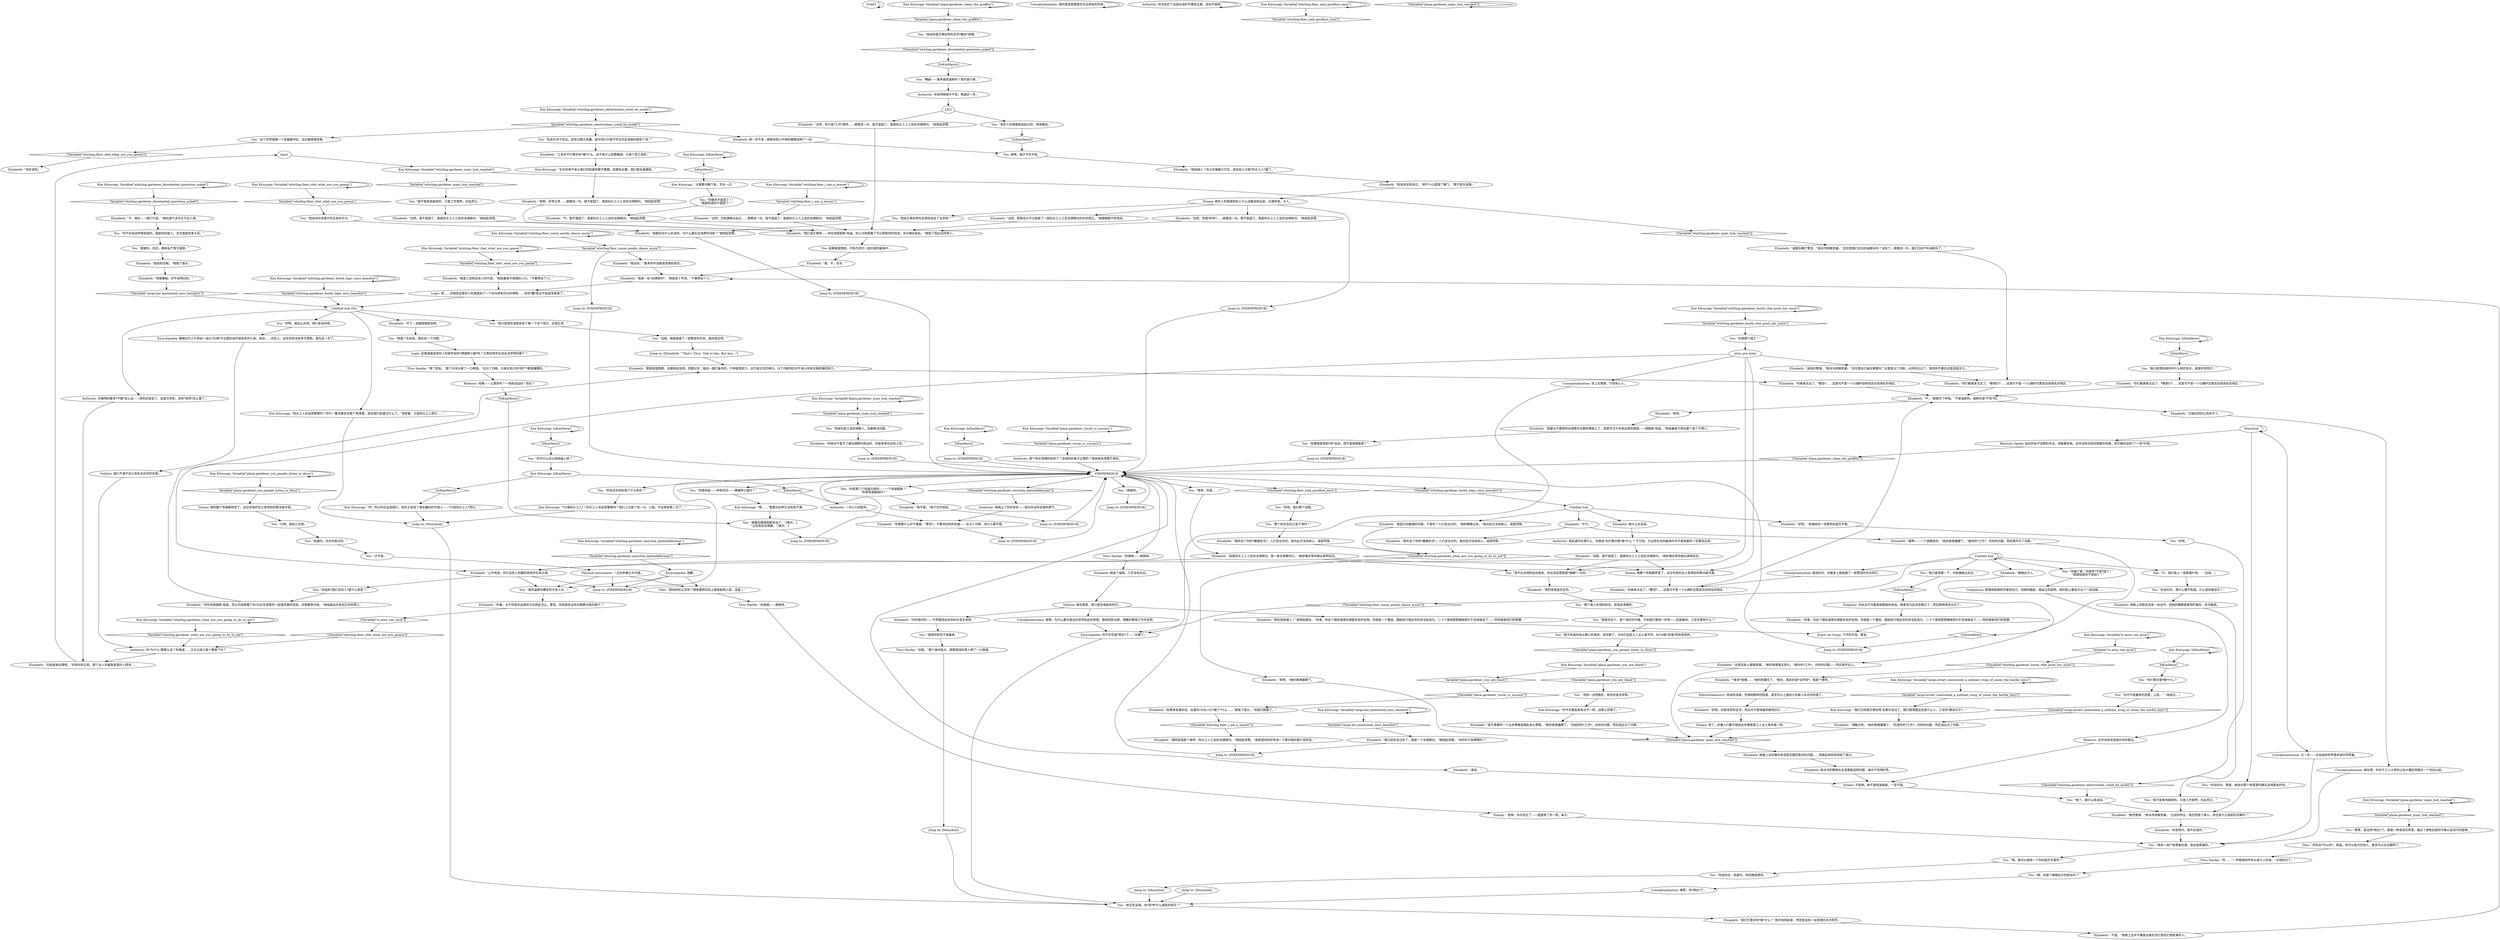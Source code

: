 # WHIRLING F1 / THE GARDENER MAIN
# The Gardener turns out to be a Union fixer. Slightly different model and portrait. Short *smug* dialogue directing you to Hardie, referencing last dialogue.
# ==================================================
digraph G {
	  0 [label="START"];
	  1 [label="input"];
	  2 [label="Kim Kitsuragi: Variable[\"plaza.gardener_main_hub_reached\"]"];
	  3 [label="Variable[\"plaza.gardener_main_hub_reached\"]", shape=diamond];
	  4 [label="!(Variable[\"plaza.gardener_main_hub_reached\"])", shape=diamond];
	  5 [label="Jump to: [FIXERPREHUB]"];
	  6 [label="You: 如果我很想呢，不知为何它一直在我的脑海中……"];
	  7 [label="Jump to: [Elizabeth: \"\"That's Titus. Talk to him. But kno...\"]"];
	  8 [label="Elizabeth: “当然，那我也只不过是披了一层码头工人工会法律顾问的外衣而已。”她眼睛都不眨地说。"];
	  9 [label="You: “他说艾弗拉特先生把你送去了法学院？”"];
	  10 [label="You: “他说你是艾弗拉特先生的*糖衣*炮弹。”"];
	  11 [label="Authority: 那个标志清理的如何了？去他妈的条子之类的？她说她会清理干净的。"];
	  12 [label="Kim Kitsuragi: “*只是码头工人*？码头工人会监视警察吗？我们上次放了你一马，小姐。不会再有第二次了。”"];
	  13 [label="Kim Kitsuragi: Variable[\"whirling.fixer_i_am_a_lawyer\"]"];
	  14 [label="Variable[\"whirling.fixer_i_am_a_lawyer\"]", shape=diamond];
	  15 [label="!(Variable[\"whirling.fixer_i_am_a_lawyer\"])", shape=diamond];
	  16 [label="Jump to: [FIXERPREHUB]"];
	  17 [label="Titus Hardie: “别谢她——谢我呀。”"];
	  18 [label="Elizabeth: “不，格伦——她们不是。”她的语气冰冷又不近人情。"];
	  19 [label="Elizabeth: “迷途的警探。”她冰冷地微笑着。“还在想自己身在哪里吗？这里是马丁内斯，以防你忘记了。我劝你不要在这里逗留太久。”"];
	  20 [label="You: “等等，你是……？”"];
	  21 [label="You: “你打算对我*做*什么？”"];
	  22 [label="Kim Kitsuragi: “嗯……”警督对这种方法有些不满。"];
	  23 [label="Elizabeth: “我建议不要把时间浪费在无聊的寒暄上了，而是专注于你来这里的原因——提图斯·哈迪，”她指着桌子旁边那个高个子男人。"];
	  24 [label="Jump to: [FIXERPREHUB]"];
	  25 [label="Jump to: [FIXERPREHUB]"];
	  26 [label="Kim Kitsuragi: Variable[\"whirling.gardener_what_are_you_going_to_do_to_me\"]"];
	  27 [label="Variable[\"whirling.gardener_what_are_you_going_to_do_to_me\"]", shape=diamond];
	  28 [label="!(Variable[\"whirling.gardener_what_are_you_going_to_do_to_me\"])", shape=diamond];
	  29 [label="Reaction Speed: 拙劣的扯开话题的手法，但粗暴有效。这并没有达到你想要的效果，但它确实起到了*一些*作用。"];
	  30 [label="You: “等等，我当然*明白*了。那是一种渐进式声景，融合了游牧民族的节奏以及流行的旋律。”"];
	  31 [label="Kim Kitsuragi: Variable[\"plaza.gardener_you_people_listen_to_disco\"]"];
	  32 [label="Variable[\"plaza.gardener_you_people_listen_to_disco\"]", shape=diamond];
	  33 [label="!(Variable[\"plaza.gardener_you_people_listen_to_disco\"])", shape=diamond];
	  34 [label="Elizabeth: “清醒点吧。”她的表情僵硬了。“完成你的*工作*，问你的问题，然后滚出马丁内斯。”"];
	  35 [label="Elizabeth: “听着，你这个国际道德伦理委员会的走狗。你就是一个暴徒，强制执行瑞瓦肖的非法私有化。二十个奥西登肥猪就把它们全部偷走了——而你就是他们的保镖。”"];
	  36 [label="Conceptualization: 她的意思是那是你无法体验的将来。"];
	  37 [label="Kim Kitsuragi: Variable[\"whirling.fixer_conze_anodic_dance_music\"]"];
	  38 [label="Variable[\"whirling.fixer_conze_anodic_dance_music\"]", shape=diamond];
	  39 [label="!(Variable[\"whirling.fixer_conze_anodic_dance_music\"])", shape=diamond];
	  40 [label="You: “我只是观察一下，对刺激做出反应。”"];
	  41 [label="You: “我只是想在调查前多了解一下这个地方，这很正常。”"];
	  42 [label="You: “这个世界需要一个金融缓冲区，没必要感情用事。”"];
	  43 [label="You: “好吧，我们换个话题。”"];
	  44 [label="Elizabeth: “你应该的。”"];
	  45 [label="Authority: 你*为什么*要那么说？你难道……又忘记自己是个警察了吗？"];
	  46 [label="Jump to: [FIXERPREHUB]"];
	  47 [label="You: “行吧，固执己见吧。”"];
	  48 [label="Conceptualization: 她说的对，你基本上就是披了一层警官的外衣而已。"];
	  49 [label="You: “你是那个园丁！”"];
	  50 [label="Authority: 你决定好了这段对话的节奏和主题，现在开始吧。"];
	  51 [label="Drama: 老好人利奥那样的人什么话都说的出来。无需拘束，大人。"];
	  52 [label="Kim Kitsuragi: IsKimHere()"];
	  53 [label="IsKimHere()", shape=diamond];
	  54 [label="!(IsKimHere())", shape=diamond];
	  55 [label="Encyclopedia: 赫姆达尔人引用自一部以*北境*为主题的动作冒险系列小说，来自……实际上，这在目前没有多大帮助。我先走一步了。"];
	  56 [label="Elizabeth: “来吧。”她的表情僵硬了。"];
	  57 [label="Authority: 我知道你在想什么，你想说‘你打算对我*做*什么？’千万别。它出现在你的脑海中并不意味着你一定要说出来。"];
	  58 [label="Jump to: [FIXERPREHUB]"];
	  59 [label="Kim Kitsuragi: Variable[\"whirling.fixer_said_goodbye_once\"]"];
	  60 [label="Variable[\"whirling.fixer_said_goodbye_once\"]", shape=diamond];
	  61 [label="!(Variable[\"whirling.fixer_said_goodbye_once\"])", shape=diamond];
	  62 [label="You: “你是莉兹——伊莉莎白——博福特小姐吗？”"];
	  63 [label="You: “你为什么这么咄咄逼人呢？”"];
	  64 [label="Kim Kitsuragi: “你今天看起来有点不一样，没那么好客了。”"];
	  65 [label="Glen: “那他妈的又怎样？很多模特实际上都是聪明人呢，混蛋！”"];
	  66 [label="You: “哦，你是个赫姆达尔的粉丝吗？”"];
	  67 [label="Elizabeth: “如果真有事的话，也是RCM对人们*做了*什么……”她摇了摇头。“但我们跑题了。”"];
	  68 [label="Kim Kitsuragi: “哼。所以你在监视我们，现在又变成了谋杀嫌犯的代理人——*只是码头工人*而已。”"];
	  69 [label="Elizabeth: “我在咄咄逼人？”她扬起眉毛。“听着，你这个国际道德伦理委员会的走狗。你就是一个暴徒，强制执行瑞瓦肖的非法私有化。二十个奥西登肥猪就把它们全部偷走了——而你就是他们的保镖。”"];
	  70 [label="You: “这可不是赢家的态度，公民。”（摇摇头。）"];
	  71 [label="Kim Kitsuragi: IsKimHere()"];
	  72 [label="IsKimHere()", shape=diamond];
	  73 [label="!(IsKimHere())", shape=diamond];
	  74 [label="Elizabeth: “好吧。”她递给你一双黄色的园艺手套。"];
	  75 [label="You: “感谢你，同志。拥有私产等于偷窃。”"];
	  76 [label="Elizabeth: “你说得对，我不应该的。”"];
	  77 [label="Drama: 她的整个性格都转变了，这位年轻的女士变得如同寒冰般冷漠。"];
	  78 [label="Elizabeth: “迪斯科舞厅警官。”她冰冷地微笑着。“还在想我们还会听迪斯科吗？没有了，顺便说一句，我们已经不听迪斯科了。”"];
	  79 [label="Elizabeth: “交给我来处理吧。”在转向你之前，那个女人对着食堂里的人群说……"];
	  80 [label="Elizabeth: “工会并不打算对你*做*什么。这不是什么犯罪集团，只是个劳工组织。”"];
	  81 [label="Elizabeth: “我不需要听一个业余警察高唱私有化赞歌。”她的表情僵硬了。“完成你的*工作*，问你的问题，然后滚出马丁内斯。”"];
	  82 [label="Elizabeth: “你们都离家太远了，*警督们*……这里可不是一个以拥护志愿民兵而闻名的地区。”"];
	  83 [label="Elizabeth: ”当然，你很*好奇*……顺便说一句，我不是园丁。我是码头工人工会的法律顾问。”她抱起双臂。"];
	  84 [label="You: “他说你对克莱尔先生有所亏欠。”"];
	  85 [label="Volition: 缄口不语不会让你失去任何好东西。"];
	  86 [label="Kim Kitsuragi: Variable[\"whirling.gardener_encycloa_hjelmdallerman\"]"];
	  87 [label="Variable[\"whirling.gardener_encycloa_hjelmdallerman\"]", shape=diamond];
	  88 [label="!(Variable[\"whirling.gardener_encycloa_hjelmdallerman\"])", shape=diamond];
	  89 [label="You: “我想你终究不是赢家。”"];
	  90 [label="Untitled hub (02)"];
	  91 [label="Kim Kitsuragi: Variable[\"plaza.gardener_clean_the_graffito\"]"];
	  92 [label="Variable[\"plaza.gardener_clean_the_graffito\"]", shape=diamond];
	  93 [label="!(Variable[\"plaza.gardener_clean_the_graffito\"])", shape=diamond];
	  94 [label="Jump to: [FIXERPREHUB]"];
	  95 [label="Glen: “你完全*可以的*，莉兹。你可以成为任何人，甚至可以去当模特了。”"];
	  96 [label="Elizabeth: “好吧，你是本百科全书。但这并不意味着你能明白它……”"];
	  97 [label="Kim Kitsuragi: Variable[\"whirling.gardener_electrochem_could_be_model\"]"];
	  98 [label="Variable[\"whirling.gardener_electrochem_could_be_model\"]", shape=diamond];
	  99 [label="!(Variable[\"whirling.gardener_electrochem_could_be_model\"])", shape=diamond];
	  100 [label="Elizabeth: 她什么也没说。"];
	  101 [label="You: “我不应该得到这份施舍，你应该迫使我更*强硬*一点的。”"];
	  102 [label="You: “我不是来找麻烦的，只是工作使然，仅此而已。”"];
	  103 [label="Elizabeth: “你在找提图斯·哈迪，你认为他掌握了RCM正在调查的一起谋杀案的信息。你想要审问他。”她指着站在房间正中的男人。"];
	  104 [label="Elizabeth: “赫姆达尔人。”"];
	  105 [label="You: “没错，我就是披了一层警官的外衣。面对现实吧。”"];
	  106 [label="Elizabeth: “是啊，非常正常……顺便说一句，我不是园丁。我是码头工人工会的法律顾问。”她抱起双臂。"];
	  107 [label="Elizabeth: 她一言不发；她那双怒火中烧的眼睛说明了一切。"];
	  108 [label="You: “克制一点吧格伦，她念的是法学院。”"];
	  109 [label="Kim Kitsuragi: Variable[\"whirling.gardener_disoriented_questions_asked\"]"];
	  110 [label="Variable[\"whirling.gardener_disoriented_questions_asked\"]", shape=diamond];
	  111 [label="!(Variable[\"whirling.gardener_disoriented_questions_asked\"])", shape=diamond];
	  112 [label="Elizabeth: “他没有这样说过。”她不小心提高了嗓门。“那不是在说我。”"];
	  113 [label="Kim Kitsuragi: Variable[\"plaza.gardener_main_hub_reached\"]"];
	  114 [label="Variable[\"plaza.gardener_main_hub_reached\"]", shape=diamond];
	  115 [label="!(Variable[\"plaza.gardener_main_hub_reached\"])", shape=diamond];
	  116 [label="Kim Kitsuragi: “码头工人在监视警察吗？你们一整天都坐在那个角落里。现在我们知道为什么了。”他笑着：只是码头工人而已……”"];
	  117 [label="You: “私有化并不违法，反而又酷又有趣。或许你们只是不符合历史进程的那些个体？”"];
	  118 [label="You: “他说的对。知道吗，你的确很漂亮。”"];
	  119 [label="Elizabeth: “不行。”"];
	  120 [label="You: “谢谢你。”"];
	  121 [label="You: “老实告诉我，你*会*听什么类型的音乐？”"];
	  122 [label="Musichub"];
	  123 [label="You: “舞曲——基本就是迪斯科？我可是行家。”"];
	  124 [label="Elizabeth: “你离家太远了，*警官*……这里可不是一个以拥护志愿民兵而闻名的地区。”"];
	  125 [label="Untitled hub"];
	  126 [label="You: “我不是来找麻烦的，只是工作使然，仅此而已。”"];
	  127 [label="Elizabeth: “我跟你没什么好说的。为什么要在这浪费时间呢？”她抱起双臂。"];
	  128 [label="Elizabeth: “我是工会和这些人的代表。”她指着桌子周围的人们。“不要牵扯个人。”"];
	  129 [label="Authority: 你被特别要求*不要*这么说——但你还是说了。这是次失职，但你*依然*这么做了。"];
	  130 [label="You: “我不知道你是从哪儿听来的，但你错了。与你们这些工人主义者不同，RCM是*坚强*而有原则的。”"];
	  131 [label="Elizabeth: “看啊——一个滑稽演员。”她的表情僵硬了。“做你的*工作*，问你的问题，然后离开马丁内斯。”"];
	  132 [label="You: “我有一具尸体等着处理，我会很感激的。”"];
	  133 [label="Jump to: [FIXERPREHUB]"];
	  134 [label="Elizabeth: “你们都离家太远了，*警督们*……这里可不是一个以拥护志愿民兵而闻名的地区。”"];
	  135 [label="Drama: 她整个性格都转变了，这位年轻的女士变得如同寒冰般冷漠。"];
	  136 [label="You: “你说的对，警督。她坐在那个角落里时确实显得更友好些。”"];
	  137 [label="You: “行，我们放上一张新唱片吧。”（总结。）"];
	  138 [label="You: “我只是想知道你听什么样的音乐，就是好奇而已！”"];
	  139 [label="Kim Kitsuragi: “无论你承不承认我们的权威性都不重要。如果有必要，我们就会逮捕他。”"];
	  140 [label="Titus Hardie: “哼……”一声粗哑的哼声从桌子上传来。“太他妈对了。”"];
	  141 [label="Elizabeth: “*甚至*是模……”她的脸僵住了。“格伦，我念的是*法学院*，我是个律师。”"];
	  142 [label="Authority: 她阻止了你的发言——因为你没有足够的勇气。"];
	  143 [label="Physical Instrument: 一记左刺拳正中对面。"];
	  144 [label="Elizabeth: “公平地说，你们这些人的确将其视作生命之源。”"];
	  145 [label="You: “够了。我们认真谈谈。”"];
	  146 [label="Jump to: [FIXERPREHUB]"];
	  147 [label="Elizabeth: “你想要什么并不重要，*警官*。不要测试你的权威——在马丁内斯，你什么都不是。”"];
	  148 [label="Jump to: [FIXERPREHUB]"];
	  149 [label="You: “他说你是工会的调解人，你能解决问题。”"];
	  150 [label="Kim Kitsuragi: Variable[\"plaza.gardener_viscal_rc_success\"]"];
	  151 [label="Variable[\"plaza.gardener_viscal_rc_success\"]", shape=diamond];
	  152 [label="!(Variable[\"plaza.gardener_viscal_rc_success\"])", shape=diamond];
	  153 [label="Elizabeth: “肤色警探。”她冰冷地微笑着。“正如你所见，我仍然是个黑人。你还有什么独到的见解吗？”"];
	  154 [label="Elizabeth: 她脸上的肌肉没有一丝动作，但她的眼睛紧紧地盯着你，目光敏锐。"];
	  155 [label="Elizabeth: “它超出你的认知水平了。”"];
	  156 [label="You: “才不是。”"];
	  157 [label="Elizabeth: “听着，关于你音乐品味的讨论到此为止，警官。你到底有没有问题要问我的客户？”"];
	  158 [label="Elizabeth: “我。不。在乎。”"];
	  159 [label="Conceptualization: 世上无难事，只怕有心人。"];
	  160 [label="You: “你根本不是园丁！”\n“我就知道你不是园丁！”"];
	  161 [label="Esprit de Corps: 下作的手段，警官。"];
	  162 [label="Titus Hardie: “没错，”那个身材高大、肩膀宽阔的男人呷了一口啤酒。"];
	  163 [label="Elizabeth: 她耸了耸肩，几乎没有反应。"];
	  164 [label="Conceptualization: 又一天——在自由的世界里奔波并煎熬着。"];
	  165 [label="You: “你说的对，我什么都不知道。什么是阳极音乐？”"];
	  166 [label="Elizabeth: “来吧。”"];
	  167 [label="You: “知道吗，也许你是对的。”"];
	  168 [label="Elizabeth: “我会的。”看来你并没能改变她的观点。"];
	  169 [label="You: 是啊，我才不在乎呢。"];
	  170 [label="Kim Kitsuragi: Variable[\"cargo.leo_mentioned_miss_beaufort\"]"];
	  171 [label="Variable[\"cargo.leo_mentioned_miss_beaufort\"]", shape=diamond];
	  172 [label="!(Variable[\"cargo.leo_mentioned_miss_beaufort\"])", shape=diamond];
	  173 [label="Kim Kitsuragi: Variable[\"tc.arno_van_eyck\"]"];
	  174 [label="Variable[\"tc.arno_van_eyck\"]", shape=diamond];
	  175 [label="!(Variable[\"tc.arno_van_eyck\"])", shape=diamond];
	  176 [label="Jump to: [Musichub]"];
	  177 [label="Elizabeth: “问你想问的——不然就回去向你的长官复命吧。”"];
	  178 [label="You: “那个骇人听闻的标志，你说会清理的。"];
	  179 [label="Titus Hardie: “得了莉兹。”那个大块头喝了一口啤酒。“在马丁内斯，大家对自己的*财产*都很慷慨的。”"];
	  180 [label="Kim Kitsuragi: Variable[\"whirling.gardener_booth_logic_miss_beaufort\"]"];
	  181 [label="Variable[\"whirling.gardener_booth_logic_miss_beaufort\"]", shape=diamond];
	  182 [label="!(Variable[\"whirling.gardener_booth_logic_miss_beaufort\"])", shape=diamond];
	  183 [label="You: “如果我是想和*你*谈谈，而不是提图斯呢？”"];
	  184 [label="Composure: 即便她能很好的掌控自己，但她的眼底，她站立的姿势，她的脸上都显示出了一些动摇……"];
	  185 [label="Elizabeth: “当然，我不是园丁。我是码头工人工会的法律顾问。”她抱起双臂。"];
	  186 [label="Elizabeth: “当然，你只是*工作*使然……顺便说一句，我不是园丁。我是码头工人工会的法律顾问。”她抱起双臂。"];
	  187 [label="You: “哈迪？先别急，我还有一个问题。”"];
	  188 [label="Jump to: [FIXERPREHUB]"];
	  189 [label="Kim Kitsuragi: Variable[\"whirling.gardener_booth_rhet_push_her_more\"]"];
	  190 [label="Variable[\"whirling.gardener_booth_rhet_push_her_more\"]", shape=diamond];
	  191 [label="!(Variable[\"whirling.gardener_booth_rhet_push_her_more\"])", shape=diamond];
	  192 [label="Encyclopedia: 你不仅仅是*明白*了——你懂了。"];
	  193 [label="Jump to: [Musichub]"];
	  194 [label="Elizabeth: 她冰冷的眼神比言语更能说明问题：她并不觉得好笑。"];
	  195 [label="Elizabeth: “阳极舞曲，你不会明白的。”"];
	  196 [label="Conceptualization: 她在想，你对于工人斗争的认知大概还停留在一个世纪以前。"];
	  197 [label="Empathy: 你永远不可能有她那般的体验。她甚至为此有些难过了；然后那种感觉过去了。"];
	  198 [label="Elizabeth: “你离家太远了，*警官*……这里可不是一个以拥护自称的民兵而闻名的地区。”"];
	  199 [label="Kim Kitsuragi: IsKimHere()"];
	  200 [label="IsKimHere()", shape=diamond];
	  201 [label="!(IsKimHere())", shape=diamond];
	  202 [label="Elizabeth: “你来这不是为了跟法律顾问搭讪的，你是来审问这些人的。”"];
	  203 [label="Elizabeth: “我是一名*法律顾问*，”她拔高了声调，“不要牵扯个人。”"];
	  204 [label="Jump to: [Musichub]"];
	  205 [label="Kim Kitsuragi: Variable[\"cargo.evrart_mentioned_a_militant_wing_of_union_the_hardie_boys\"]"];
	  206 [label="Variable[\"cargo.evrart_mentioned_a_militant_wing_of_union_the_hardie_boys\"]", shape=diamond];
	  207 [label="!(Variable[\"cargo.evrart_mentioned_a_militant_wing_of_union_the_hardie_boys\"])", shape=diamond];
	  208 [label="Elizabeth: “我听说了你的*健康状况*，人们会议论的。我对此可没有耐心，或是同情。”"];
	  209 [label="You: “好吧。”"];
	  210 [label="Untitled hub"];
	  211 [label="Logic: 呃……你很肯定老好人利奥提到了一个名叫伊莉莎白的律师……但你*蠢*到记不起具体是谁了。"];
	  212 [label="Authority: 一次小小的胜利。"];
	  213 [label="Elizabeth: “咄咄逼人？你以实施暴力为生，而这些人只是*码头工人*罢了。”"];
	  214 [label="Conceptualization: 是啊，为什么要对身边的世界如此好奇呢。继续回到无聊，残酷的警探工作中去吧。"];
	  215 [label="You: “那个标志会自己变干净吗？”"];
	  216 [label="Elizabeth: “请说。”"];
	  217 [label="You: “嘿，我可以借用一下你的园艺手套吗？”"];
	  218 [label="Elizabeth: “我的答案是否定的。”"];
	  219 [label="Titus Hardie: “别谢她——谢我呀。”"];
	  220 [label="You: “我要去跟提图斯谈谈了。”[离开。]\n“之后有机会再聊。”[离开。]"];
	  221 [label="Elizabeth: “我们打算对你*做*什么？”她开始笑起来，然而是没有一丝笑意的冰冷笑声。"];
	  222 [label="Elizabeth: 她看上去好像在考虑是否要回答你的问题……但随后她轻轻地摇了摇头。"];
	  223 [label="Kim Kitsuragi: IsKimHere()"];
	  224 [label="IsKimHere()", shape=diamond];
	  225 [label="!(IsKimHere())", shape=diamond];
	  226 [label="Kim Kitsuragi: IsKimHere()"];
	  227 [label="IsKimHere()", shape=diamond];
	  228 [label="!(IsKimHere())", shape=diamond];
	  229 [label="Elizabeth: “当然，对刺激做出反应……顺便说一句，我不是园丁。我是码头工人工会的法律顾问。”她抱起双臂。"];
	  230 [label="Elizabeth: “我已经告诉过你了，我是一个法律顾问。”她抱起双臂。“你的听力有障碍吗？”"];
	  231 [label="Logic: 这难道就是老好人利奥所说的*博福特小姐*吗？艾弗拉特先生送去法学院的那个？"];
	  232 [label="Elizabeth: “不了，去跟提图斯说吧。”"];
	  233 [label="You: “我喜欢这个，是个良好的开端。不如我们更进一步吧——武装暴动。工会在策划什么？”"];
	  234 [label="Elizabeth: “是因为你酗酒的问题，不是吗？人们会议论的。”她斜眼看过来。“我对此可没有耐心，或是同情。”"];
	  235 [label="You: “你不应该这样帮助我的，我是你的敌人。天生就是抗争关系。”"];
	  236 [label="Rhetoric: 这并没有改变她对你的看法。"];
	  237 [label="Authority: 你说得她措手不及，再逼近一步。"];
	  238 [label="Elizabeth: “不，”她稳住了呼吸。“不是迪斯科，迪斯科是*不死*的。”"];
	  239 [label="intro_pre_hubz"];
	  240 [label="Elizabeth: “不，我不是园丁。我是码头工人工会的法律顾问。”她抱起双臂。"];
	  241 [label="Elizabeth: “没错，我不是园丁。我是码头工人工会的法律顾问。”她好像在等你做出某种反应。"];
	  242 [label="Kim Kitsuragi: Variable[\"whirling.fixer_rhet_what_are_you_gonna\"]"];
	  243 [label="Variable[\"whirling.fixer_rhet_what_are_you_gonna\"]", shape=diamond];
	  244 [label="!(Variable[\"whirling.fixer_rhet_what_are_you_gonna\"])", shape=diamond];
	  245 [label="Conceptualization: 噢耶，你*明白*了。"];
	  246 [label="Elizabeth: “不是。”她看上去并不像是会喜欢流行冒险幻想故事的人。"];
	  247 [label="Kim Kitsuragi: Variable[\"whirling.fixer_rhet_what_are_you_gonna\"]"];
	  248 [label="Variable[\"whirling.fixer_rhet_what_are_you_gonna\"]", shape=diamond];
	  249 [label="!(Variable[\"whirling.fixer_rhet_what_are_you_gonna\"])", shape=diamond];
	  250 [label="Elizabeth: “这里没有人感情用事。”她的表情毫无变化。“做你的*工作*，问你的问题——然后离开这儿。”"];
	  251 [label="Drama: 怪了，好像人们都不相信会有警察是工人主义革命者一样。"];
	  252 [label="Jump to: [Musichub]"];
	  253 [label="You: “你骗了我！你根本*不是*园丁！”\n“我就知道你不是园丁！”"];
	  254 [label="Elizabeth: “很明显我是个律师，码头工人工会的法律顾问。”她抱起双臂。“我希望你好好考虑一下要对我的客户说的话。”"];
	  255 [label="Encyclopedia: 抱歉。"];
	  256 [label="Kim Kitsuragi: “我们已经跟艾弗拉特·克莱尔谈过了。我们很清楚这些是什么人，工会的*激进分子*。”"];
	  257 [label="You: “你是第八个哈迪兄弟吗——一个哈迪姐妹？”\n“你是哈迪姐妹吗？”"];
	  258 [label="Elizabeth: “我不是，”她干巴巴地说。"];
	  259 [label="Rhetoric: 哇哦——认真的吗？一场政治运动？现在？"];
	  260 [label="Shanky: “是啊，你可别忘了——是提帮了你一把，条子。”"];
	  261 [label="Drama: 不是她，她不是哈迪姐妹，一定不是。"];
	  262 [label="FIXERPREHUB"];
	  263 [label="Elizabeth: “我是码头工人工会的法律顾问，我一直在观察你们。”她好像在等你做出某种反应。"];
	  264 [label="Elizabeth: “那就是提图斯，去跟他说话吧。但要记住：我会一直盯着你的。不得使用武力，这不是正式的审问。马丁内斯地区并不承认你有实施抓捕的权力。”"];
	  265 [label="You: “你说的*我们这些人*是什么意思？”"];
	  266 [label="Kim Kitsuragi: Variable[\"whirling.gardener_main_hub_reached\"]"];
	  267 [label="Variable[\"whirling.gardener_main_hub_reached\"]", shape=diamond];
	  268 [label="!(Variable[\"whirling.gardener_main_hub_reached\"])", shape=diamond];
	  269 [label="You: “老好人利奥跟我说起过你，他很健谈。”"];
	  270 [label="Jump to: [FIXERPREHUB]"];
	  271 [label="Electrochemistry: 他说的没错，凭借她那样的脸蛋，甚至可以上国际少女新人杂志的封面了。"];
	  272 [label="Elizabeth: “低俗的白痴。”她摇了摇头。"];
	  273 [label="You: “喜欢迪斯科舞步的大有人在。”"];
	  274 [label="Kim Kitsuragi: Variable[\"plaza.gardener_you_are_black\"]"];
	  275 [label="Variable[\"plaza.gardener_you_are_black\"]", shape=diamond];
	  276 [label="!(Variable[\"plaza.gardener_you_are_black\"])", shape=diamond];
	  277 [label="Elizabeth: “我们说正事吧——你在找提图斯·哈迪。你认为他掌握了可以帮助你的信息。也许确实如此。”她指了指右边的男人。"];
	  278 [label="You: “你在这中间扮演了什么角色？”"];
	  279 [label="LEO"];
	  280 [label="Kim Kitsuragi: “大家都冷静下来，专业一点。”"];
	  281 [label="Kim Kitsuragi: IsKimHere()"];
	  282 [label="IsKimHere()", shape=diamond];
	  283 [label="!(IsKimHere())", shape=diamond];
	  284 [label="You: “好啊，就这么办吧。我们来询问吧。”"];
	  285 [label="Volition: 就在那里，她只是在拖延你而已。"];
	  286 [label="Elizabeth: “我听说了你的*健康状况*，人们会议论的。我对此可没有耐心，或是同情。”"];
	  287 [label="Jump to: [FIXERPREHUB]"];
	  0 -> 0
	  1 -> 266
	  2 -> 2
	  2 -> 3
	  3 -> 30
	  4 -> 222
	  5 -> 262
	  6 -> 158
	  7 -> 264
	  8 -> 277
	  9 -> 127
	  10 -> 111
	  11 -> 262
	  12 -> 204
	  13 -> 13
	  13 -> 14
	  14 -> 229
	  15 -> 254
	  16 -> 262
	  17 -> 260
	  18 -> 235
	  19 -> 134
	  20 -> 263
	  21 -> 70
	  22 -> 220
	  23 -> 183
	  24 -> 262
	  25 -> 262
	  26 -> 26
	  26 -> 27
	  27 -> 45
	  28 -> 56
	  29 -> 93
	  30 -> 95
	  31 -> 32
	  31 -> 31
	  32 -> 77
	  33 -> 274
	  34 -> 4
	  35 -> 161
	  36 -> 36
	  37 -> 37
	  37 -> 38
	  38 -> 168
	  38 -> 5
	  39 -> 192
	  40 -> 228
	  41 -> 105
	  42 -> 249
	  43 -> 215
	  45 -> 79
	  46 -> 262
	  47 -> 167
	  48 -> 124
	  49 -> 239
	  50 -> 50
	  51 -> 8
	  51 -> 9
	  51 -> 83
	  51 -> 148
	  52 -> 52
	  52 -> 53
	  53 -> 280
	  54 -> 270
	  55 -> 85
	  56 -> 4
	  57 -> 241
	  58 -> 262
	  59 -> 59
	  59 -> 60
	  61 -> 43
	  62 -> 22
	  63 -> 281
	  64 -> 81
	  65 -> 17
	  66 -> 245
	  67 -> 15
	  68 -> 204
	  69 -> 161
	  70 -> 207
	  71 -> 72
	  71 -> 71
	  72 -> 21
	  73 -> 220
	  74 -> 209
	  75 -> 272
	  76 -> 132
	  77 -> 47
	  78 -> 134
	  79 -> 1
	  80 -> 139
	  81 -> 4
	  82 -> 238
	  83 -> 277
	  84 -> 127
	  85 -> 45
	  86 -> 86
	  86 -> 87
	  87 -> 255
	  88 -> 142
	  89 -> 162
	  90 -> 129
	  90 -> 232
	  90 -> 41
	  90 -> 116
	  90 -> 284
	  91 -> 91
	  91 -> 92
	  92 -> 10
	  93 -> 262
	  94 -> 262
	  95 -> 140
	  96 -> 251
	  97 -> 97
	  97 -> 98
	  98 -> 42
	  98 -> 107
	  98 -> 117
	  99 -> 145
	  100 -> 57
	  101 -> 218
	  102 -> 153
	  103 -> 264
	  104 -> 54
	  105 -> 7
	  106 -> 277
	  107 -> 169
	  108 -> 64
	  109 -> 109
	  109 -> 110
	  110 -> 18
	  111 -> 225
	  112 -> 51
	  113 -> 113
	  113 -> 114
	  114 -> 149
	  115 -> 115
	  116 -> 204
	  117 -> 80
	  118 -> 193
	  119 -> 208
	  119 -> 131
	  120 -> 16
	  121 -> 221
	  122 -> 136
	  122 -> 122
	  122 -> 164
	  122 -> 29
	  123 -> 237
	  124 -> 238
	  125 -> 39
	  125 -> 40
	  125 -> 137
	  125 -> 104
	  125 -> 48
	  125 -> 125
	  125 -> 253
	  126 -> 185
	  127 -> 24
	  128 -> 211
	  129 -> 79
	  130 -> 33
	  131 -> 250
	  132 -> 217
	  133 -> 262
	  134 -> 238
	  135 -> 124
	  136 -> 153
	  137 -> 165
	  138 -> 82
	  139 -> 106
	  140 -> 66
	  141 -> 271
	  142 -> 147
	  143 -> 65
	  143 -> 273
	  143 -> 46
	  144 -> 46
	  144 -> 265
	  144 -> 273
	  145 -> 153
	  146 -> 262
	  147 -> 25
	  148 -> 262
	  149 -> 202
	  150 -> 150
	  150 -> 151
	  151 -> 11
	  152 -> 67
	  153 -> 76
	  154 -> 102
	  155 -> 196
	  156 -> 143
	  157 -> 175
	  158 -> 203
	  159 -> 192
	  160 -> 240
	  161 -> 270
	  162 -> 176
	  163 -> 285
	  164 -> 132
	  165 -> 154
	  166 -> 23
	  167 -> 156
	  168 -> 203
	  169 -> 213
	  170 -> 170
	  170 -> 171
	  171 -> 230
	  172 -> 90
	  173 -> 173
	  173 -> 174
	  174 -> 191
	  175 -> 244
	  176 -> 121
	  177 -> 89
	  178 -> 233
	  179 -> 259
	  180 -> 180
	  180 -> 181
	  181 -> 90
	  182 -> 210
	  183 -> 146
	  184 -> 236
	  185 -> 277
	  186 -> 277
	  187 -> 231
	  188 -> 262
	  189 -> 189
	  189 -> 190
	  190 -> 49
	  191 -> 141
	  192 -> 121
	  193 -> 121
	  194 -> 261
	  195 -> 172
	  196 -> 132
	  197 -> 35
	  198 -> 238
	  199 -> 200
	  199 -> 199
	  200 -> 138
	  201 -> 169
	  202 -> 188
	  203 -> 211
	  204 -> 121
	  205 -> 205
	  205 -> 206
	  206 -> 256
	  207 -> 34
	  208 -> 28
	  209 -> 99
	  210 -> 74
	  210 -> 234
	  210 -> 100
	  210 -> 119
	  211 -> 90
	  212 -> 147
	  213 -> 112
	  214 -> 192
	  215 -> 286
	  216 -> 261
	  217 -> 118
	  218 -> 178
	  219 -> 163
	  220 -> 58
	  221 -> 246
	  222 -> 194
	  223 -> 224
	  223 -> 223
	  224 -> 133
	  225 -> 123
	  226 -> 226
	  226 -> 227
	  227 -> 63
	  228 -> 197
	  229 -> 277
	  230 -> 287
	  231 -> 179
	  232 -> 187
	  233 -> 130
	  234 -> 28
	  235 -> 75
	  236 -> 261
	  237 -> 279
	  238 -> 155
	  238 -> 166
	  239 -> 101
	  239 -> 135
	  239 -> 144
	  239 -> 19
	  239 -> 159
	  240 -> 277
	  241 -> 144
	  241 -> 101
	  241 -> 135
	  242 -> 242
	  242 -> 243
	  243 -> 84
	  244 -> 45
	  245 -> 121
	  246 -> 203
	  247 -> 248
	  247 -> 247
	  248 -> 128
	  249 -> 44
	  250 -> 4
	  251 -> 4
	  252 -> 121
	  253 -> 184
	  254 -> 287
	  255 -> 65
	  255 -> 273
	  255 -> 46
	  256 -> 34
	  257 -> 258
	  258 -> 94
	  259 -> 73
	  260 -> 132
	  261 -> 145
	  262 -> 257
	  262 -> 219
	  262 -> 20
	  262 -> 278
	  262 -> 182
	  262 -> 216
	  262 -> 88
	  262 -> 120
	  262 -> 61
	  262 -> 62
	  263 -> 144
	  263 -> 101
	  263 -> 135
	  264 -> 198
	  265 -> 103
	  266 -> 267
	  266 -> 268
	  267 -> 126
	  268 -> 78
	  269 -> 201
	  270 -> 262
	  271 -> 96
	  272 -> 195
	  273 -> 157
	  274 -> 275
	  274 -> 276
	  275 -> 152
	  276 -> 108
	  277 -> 6
	  278 -> 12
	  279 -> 186
	  279 -> 269
	  280 -> 160
	  281 -> 282
	  281 -> 283
	  282 -> 212
	  283 -> 68
	  284 -> 55
	  285 -> 177
	  285 -> 69
	  285 -> 214
	  286 -> 28
	  287 -> 262
}

